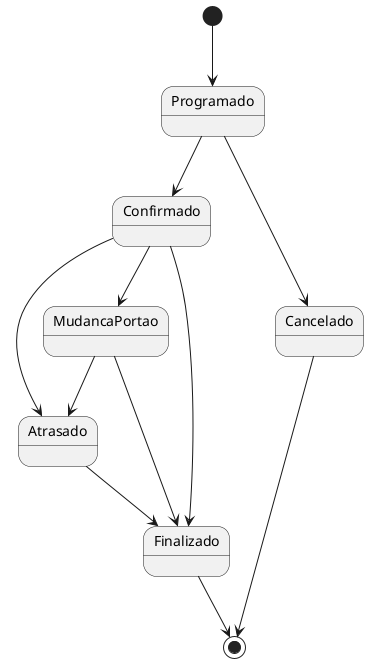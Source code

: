 @startuml

[*] --> Programado
Programado --> Confirmado
Programado --> Cancelado
Confirmado --> Atrasado
Confirmado --> MudancaPortao
Confirmado --> Finalizado
MudancaPortao --> Atrasado
MudancaPortao --> Finalizado
Atrasado --> Finalizado
Cancelado --> [*]
Finalizado --> [*]

@enduml